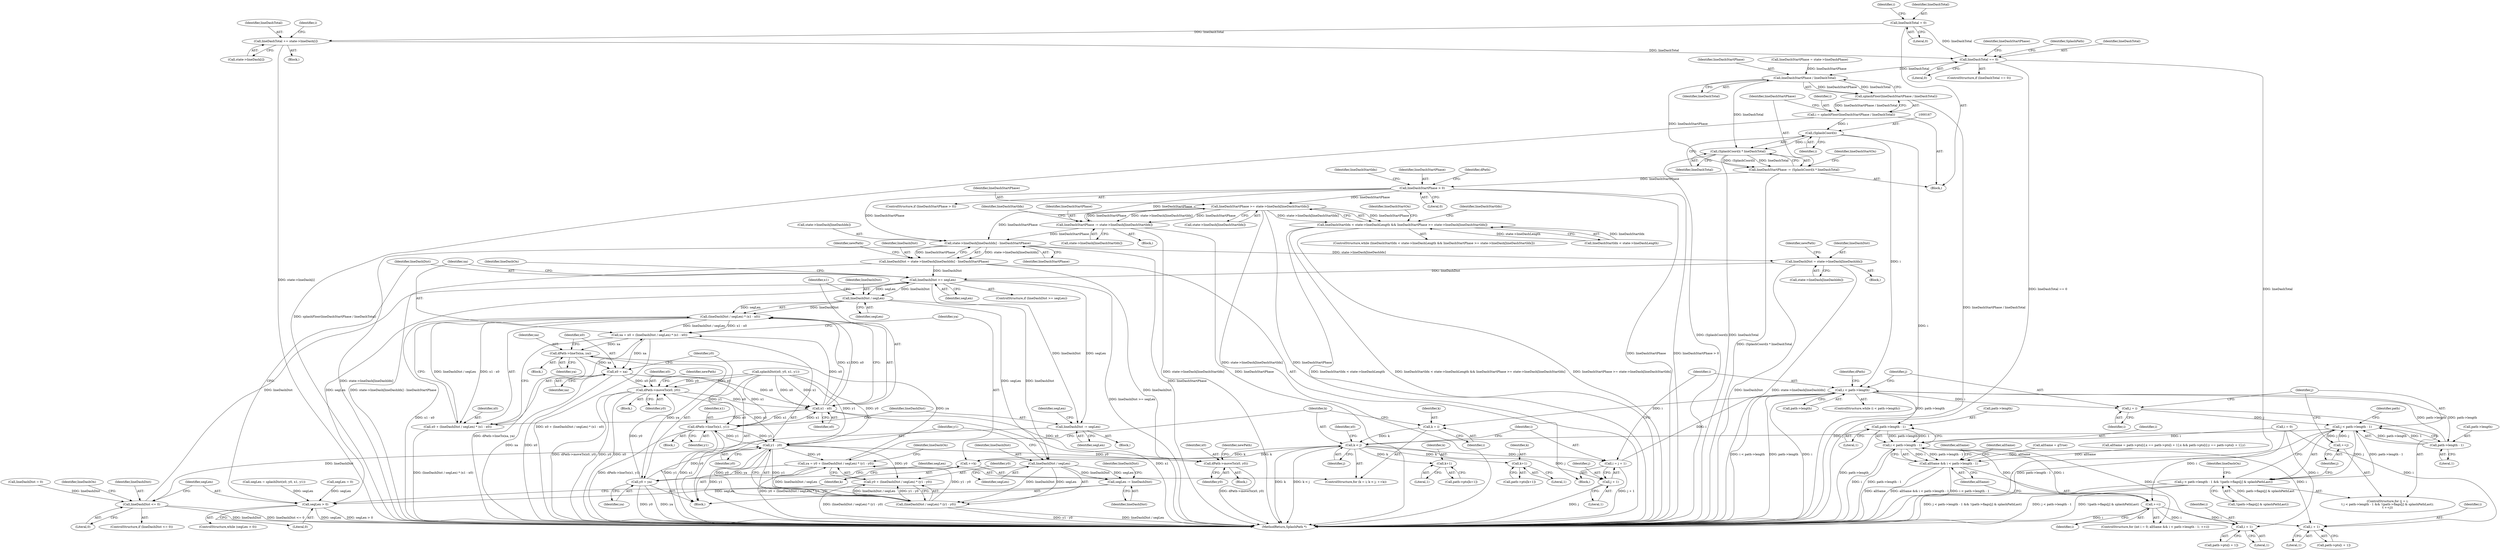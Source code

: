 digraph "0_poppler_8b6dc55e530b2f5ede6b9dfb64aafdd1d5836492@array" {
"1000137" [label="(Call,lineDashTotal += state->lineDash[i])"];
"1000122" [label="(Call,lineDashTotal = 0)"];
"1000145" [label="(Call,lineDashTotal == 0)"];
"1000160" [label="(Call,lineDashStartPhase / lineDashTotal)"];
"1000159" [label="(Call,splashFloor(lineDashStartPhase / lineDashTotal))"];
"1000157" [label="(Call,i = splashFloor(lineDashStartPhase / lineDashTotal))"];
"1000166" [label="(Call,(SplashCoord)i)"];
"1000165" [label="(Call,(SplashCoord)i * lineDashTotal)"];
"1000163" [label="(Call,lineDashStartPhase -= (SplashCoord)i * lineDashTotal)"];
"1000177" [label="(Call,lineDashStartPhase > 0)"];
"1000188" [label="(Call,lineDashStartPhase >= state->lineDash[lineDashStartIdx])"];
"1000182" [label="(Call,lineDashStartIdx < state->lineDashLength && lineDashStartPhase >= state->lineDash[lineDashStartIdx])"];
"1000200" [label="(Call,lineDashStartPhase -= state->lineDash[lineDashStartIdx])"];
"1000261" [label="(Call,state->lineDash[lineDashIdx] - lineDashStartPhase)"];
"1000259" [label="(Call,lineDashDist = state->lineDash[lineDashIdx] - lineDashStartPhase)"];
"1000334" [label="(Call,lineDashDist >= segLen)"];
"1000353" [label="(Call,lineDashDist -= segLen)"];
"1000411" [label="(Call,lineDashDist <= 0)"];
"1000366" [label="(Call,lineDashDist / segLen)"];
"1000365" [label="(Call,(lineDashDist / segLen) * (x1 - x0))"];
"1000361" [label="(Call,xa = x0 + (lineDashDist / segLen) * (x1 - x0))"];
"1000395" [label="(Call,dPath->lineTo(xa, ya))"];
"1000398" [label="(Call,x0 = xa)"];
"1000344" [label="(Call,dPath->moveTo(x0, y0))"];
"1000369" [label="(Call,x1 - x0)"];
"1000350" [label="(Call,dPath->lineTo(x1, y1))"];
"1000380" [label="(Call,y1 - y0)"];
"1000372" [label="(Call,ya = y0 + (lineDashDist / segLen) * (y1 - y0))"];
"1000401" [label="(Call,y0 = ya)"];
"1000374" [label="(Call,y0 + (lineDashDist / segLen) * (y1 - y0))"];
"1000376" [label="(Call,(lineDashDist / segLen) * (y1 - y0))"];
"1000389" [label="(Call,dPath->moveTo(x0, y0))"];
"1000363" [label="(Call,x0 + (lineDashDist / segLen) * (x1 - x0))"];
"1000377" [label="(Call,lineDashDist / segLen)"];
"1000404" [label="(Call,segLen -= lineDashDist)"];
"1000329" [label="(Call,segLen > 0)"];
"1000430" [label="(Call,lineDashDist = state->lineDash[lineDashIdx])"];
"1000225" [label="(Call,i < path->length)"];
"1000232" [label="(Call,j = i)"];
"1000236" [label="(Call,j < path->length - 1)"];
"1000235" [label="(Call,j < path->length - 1 && !(path->flags[j] & splashPathLast))"];
"1000251" [label="(Call,++j)"];
"1000275" [label="(Call,k < j)"];
"1000278" [label="(Call,++k)"];
"1000306" [label="(Call,k+1)"];
"1000317" [label="(Call,k+1)"];
"1000440" [label="(Call,i = j + 1)"];
"1000442" [label="(Call,j + 1)"];
"1000238" [label="(Call,path->length - 1)"];
"1000272" [label="(Call,k = i)"];
"1000465" [label="(Call,path->length - 1)"];
"1000463" [label="(Call,i < path->length - 1)"];
"1000461" [label="(Call,allSame && i < path->length - 1)"];
"1000470" [label="(Call,++i)"];
"1000489" [label="(Call,i + 1)"];
"1000506" [label="(Call,i + 1)"];
"1000224" [label="(ControlStructure,while (i < path->length))"];
"1000227" [label="(Call,path->length)"];
"1000465" [label="(Call,path->length - 1)"];
"1000400" [label="(Identifier,xa)"];
"1000124" [label="(Literal,0)"];
"1000177" [label="(Call,lineDashStartPhase > 0)"];
"1000438" [label="(Identifier,newPath)"];
"1000385" [label="(Block,)"];
"1000388" [label="(Block,)"];
"1000226" [label="(Identifier,i)"];
"1000275" [label="(Call,k < j)"];
"1000137" [label="(Call,lineDashTotal += state->lineDash[i])"];
"1000279" [label="(Identifier,k)"];
"1000443" [label="(Identifier,j)"];
"1000491" [label="(Literal,1)"];
"1000277" [label="(Identifier,j)"];
"1000507" [label="(Identifier,i)"];
"1000252" [label="(Identifier,j)"];
"1000367" [label="(Identifier,lineDashDist)"];
"1000463" [label="(Call,i < path->length - 1)"];
"1000416" [label="(Identifier,lineDashOn)"];
"1000406" [label="(Identifier,lineDashDist)"];
"1000458" [label="(Call,i = 0)"];
"1000166" [label="(Call,(SplashCoord)i)"];
"1000399" [label="(Identifier,x0)"];
"1000335" [label="(Identifier,lineDashDist)"];
"1000357" [label="(Identifier,segLen)"];
"1000272" [label="(Call,k = i)"];
"1000369" [label="(Call,x1 - x0)"];
"1000442" [label="(Call,j + 1)"];
"1000127" [label="(Identifier,i)"];
"1000183" [label="(Call,lineDashStartIdx < state->lineDashLength)"];
"1000364" [label="(Identifier,x0)"];
"1000201" [label="(Identifier,lineDashStartPhase)"];
"1000302" [label="(Call,path->pts[k+1])"];
"1000375" [label="(Identifier,y0)"];
"1000233" [label="(Identifier,j)"];
"1000135" [label="(Identifier,i)"];
"1000405" [label="(Identifier,segLen)"];
"1000432" [label="(Call,state->lineDash[lineDashIdx])"];
"1000139" [label="(Call,state->lineDash[i])"];
"1000260" [label="(Identifier,lineDashDist)"];
"1000473" [label="(Call,allSame = path->pts[i].x == path->pts[i + 1].x && path->pts[i].y == path->pts[i + 1].y)"];
"1000371" [label="(Identifier,x0)"];
"1000362" [label="(Identifier,xa)"];
"1000456" [label="(ControlStructure,for (int i = 0; allSame && i < path->length - 1; ++i))"];
"1000225" [label="(Call,i < path->length)"];
"1000308" [label="(Literal,1)"];
"1000188" [label="(Call,lineDashStartPhase >= state->lineDash[lineDashStartIdx])"];
"1000355" [label="(Identifier,segLen)"];
"1000470" [label="(Call,++i)"];
"1000506" [label="(Call,i + 1)"];
"1000179" [label="(Literal,0)"];
"1000404" [label="(Call,segLen -= lineDashDist)"];
"1000181" [label="(ControlStructure,while (lineDashStartIdx < state->lineDashLength && lineDashStartPhase >= state->lineDash[lineDashStartIdx]))"];
"1000339" [label="(Identifier,lineDashOn)"];
"1000165" [label="(Call,(SplashCoord)i * lineDashTotal)"];
"1000361" [label="(Call,xa = x0 + (lineDashDist / segLen) * (x1 - x0))"];
"1000330" [label="(Identifier,segLen)"];
"1000336" [label="(Identifier,segLen)"];
"1000366" [label="(Call,lineDashDist / segLen)"];
"1000329" [label="(Call,segLen > 0)"];
"1000168" [label="(Identifier,i)"];
"1000123" [label="(Identifier,lineDashTotal)"];
"1000152" [label="(Call,lineDashStartPhase = state->lineDashPhase)"];
"1000212" [label="(Identifier,lineDashStartIdx)"];
"1000333" [label="(ControlStructure,if (lineDashDist >= segLen))"];
"1000381" [label="(Identifier,y1)"];
"1000230" [label="(Block,)"];
"1000159" [label="(Call,splashFloor(lineDashStartPhase / lineDashTotal))"];
"1000261" [label="(Call,state->lineDash[lineDashIdx] - lineDashStartPhase)"];
"1000162" [label="(Identifier,lineDashTotal)"];
"1000485" [label="(Call,path->pts[i + 1])"];
"1000138" [label="(Identifier,lineDashTotal)"];
"1000157" [label="(Call,i = splashFloor(lineDashStartPhase / lineDashTotal))"];
"1000144" [label="(ControlStructure,if (lineDashTotal == 0))"];
"1000410" [label="(ControlStructure,if (lineDashDist <= 0))"];
"1000345" [label="(Identifier,x0)"];
"1000259" [label="(Call,lineDashDist = state->lineDash[lineDashIdx] - lineDashStartPhase)"];
"1000189" [label="(Identifier,lineDashStartPhase)"];
"1000376" [label="(Call,(lineDashDist / segLen) * (y1 - y0))"];
"1000382" [label="(Identifier,y0)"];
"1000384" [label="(Identifier,lineDashOn)"];
"1000235" [label="(Call,j < path->length - 1 && !(path->flags[j] & splashPathLast))"];
"1000323" [label="(Call,splashDist(x0, y0, x1, y1))"];
"1000352" [label="(Identifier,y1)"];
"1000306" [label="(Call,k+1)"];
"1000242" [label="(Literal,1)"];
"1000282" [label="(Identifier,x0)"];
"1000102" [label="(Block,)"];
"1000153" [label="(Identifier,lineDashStartPhase)"];
"1000350" [label="(Call,dPath->lineTo(x1, y1))"];
"1000412" [label="(Identifier,lineDashDist)"];
"1000232" [label="(Call,j = i)"];
"1000511" [label="(Identifier,allSame)"];
"1000396" [label="(Identifier,xa)"];
"1000334" [label="(Call,lineDashDist >= segLen)"];
"1000448" [label="(Identifier,dPath)"];
"1000393" [label="(Identifier,newPath)"];
"1000444" [label="(Literal,1)"];
"1000474" [label="(Identifier,allSame)"];
"1000151" [label="(Identifier,SplashPath)"];
"1000169" [label="(Identifier,lineDashTotal)"];
"1000379" [label="(Identifier,segLen)"];
"1000190" [label="(Call,state->lineDash[lineDashStartIdx])"];
"1000161" [label="(Identifier,lineDashStartPhase)"];
"1000267" [label="(Identifier,lineDashStartPhase)"];
"1000440" [label="(Call,i = j + 1)"];
"1000254" [label="(Identifier,lineDashOn)"];
"1000461" [label="(Call,allSame && i < path->length - 1)"];
"1000200" [label="(Call,lineDashStartPhase -= state->lineDash[lineDashStartIdx])"];
"1000184" [label="(Identifier,lineDashStartIdx)"];
"1000411" [label="(Call,lineDashDist <= 0)"];
"1000195" [label="(Block,)"];
"1000343" [label="(Block,)"];
"1000380" [label="(Call,y1 - y0)"];
"1000337" [label="(Block,)"];
"1000377" [label="(Call,lineDashDist / segLen)"];
"1000269" [label="(Identifier,newPath)"];
"1000441" [label="(Identifier,i)"];
"1000344" [label="(Call,dPath->moveTo(x0, y0))"];
"1000489" [label="(Call,i + 1)"];
"1000234" [label="(Identifier,i)"];
"1000197" [label="(Identifier,lineDashStartOn)"];
"1000374" [label="(Call,y0 + (lineDashDist / segLen) * (y1 - y0))"];
"1000363" [label="(Call,x0 + (lineDashDist / segLen) * (x1 - x0))"];
"1000318" [label="(Identifier,k)"];
"1000176" [label="(ControlStructure,if (lineDashStartPhase > 0))"];
"1000431" [label="(Identifier,lineDashDist)"];
"1000407" [label="(Call,lineDashDist = 0)"];
"1000146" [label="(Identifier,lineDashTotal)"];
"1000351" [label="(Identifier,x1)"];
"1000490" [label="(Identifier,i)"];
"1000158" [label="(Identifier,i)"];
"1000346" [label="(Identifier,y0)"];
"1000502" [label="(Call,path->pts[i + 1])"];
"1000271" [label="(ControlStructure,for (k = i; k < j; ++k))"];
"1000163" [label="(Call,lineDashStartPhase -= (SplashCoord)i * lineDashTotal)"];
"1000238" [label="(Call,path->length - 1)"];
"1000539" [label="(MethodReturn,SplashPath *)"];
"1000365" [label="(Call,(lineDashDist / segLen) * (x1 - x0))"];
"1000122" [label="(Call,lineDashTotal = 0)"];
"1000401" [label="(Call,y0 = ya)"];
"1000147" [label="(Literal,0)"];
"1000471" [label="(Identifier,i)"];
"1000276" [label="(Identifier,k)"];
"1000391" [label="(Identifier,y0)"];
"1000262" [label="(Call,state->lineDash[lineDashIdx])"];
"1000414" [label="(Block,)"];
"1000464" [label="(Identifier,i)"];
"1000378" [label="(Identifier,lineDashDist)"];
"1000239" [label="(Call,path->length)"];
"1000348" [label="(Identifier,newPath)"];
"1000321" [label="(Call,segLen = splashDist(x0, y0, x1, y1))"];
"1000372" [label="(Call,ya = y0 + (lineDashDist / segLen) * (y1 - y0))"];
"1000469" [label="(Literal,1)"];
"1000313" [label="(Call,path->pts[k+1])"];
"1000389" [label="(Call,dPath->moveTo(x0, y0))"];
"1000368" [label="(Identifier,segLen)"];
"1000390" [label="(Identifier,x0)"];
"1000247" [label="(Identifier,path)"];
"1000354" [label="(Identifier,lineDashDist)"];
"1000164" [label="(Identifier,lineDashStartPhase)"];
"1000182" [label="(Call,lineDashStartIdx < state->lineDashLength && lineDashStartPhase >= state->lineDash[lineDashStartIdx])"];
"1000251" [label="(Call,++j)"];
"1000508" [label="(Literal,1)"];
"1000453" [label="(Call,allSame = gTrue)"];
"1000145" [label="(Call,lineDashTotal == 0)"];
"1000171" [label="(Identifier,lineDashStartOn)"];
"1000408" [label="(Identifier,lineDashDist)"];
"1000395" [label="(Call,dPath->lineTo(xa, ya))"];
"1000178" [label="(Identifier,lineDashStartPhase)"];
"1000397" [label="(Identifier,ya)"];
"1000402" [label="(Identifier,y0)"];
"1000236" [label="(Call,j < path->length - 1)"];
"1000328" [label="(ControlStructure,while (segLen > 0))"];
"1000466" [label="(Call,path->length)"];
"1000370" [label="(Identifier,x1)"];
"1000413" [label="(Literal,0)"];
"1000273" [label="(Identifier,k)"];
"1000356" [label="(Call,segLen = 0)"];
"1000221" [label="(Identifier,dPath)"];
"1000231" [label="(ControlStructure,for (j = i;\n\t j < path->length - 1 && !(path->flags[j] & splashPathLast);\n\t ++j))"];
"1000373" [label="(Identifier,ya)"];
"1000237" [label="(Identifier,j)"];
"1000331" [label="(Literal,0)"];
"1000319" [label="(Literal,1)"];
"1000243" [label="(Call,!(path->flags[j] & splashPathLast))"];
"1000430" [label="(Call,lineDashDist = state->lineDash[lineDashIdx])"];
"1000340" [label="(Block,)"];
"1000398" [label="(Call,x0 = xa)"];
"1000360" [label="(Block,)"];
"1000317" [label="(Call,k+1)"];
"1000208" [label="(Identifier,lineDashStartIdx)"];
"1000278" [label="(Call,++k)"];
"1000160" [label="(Call,lineDashStartPhase / lineDashTotal)"];
"1000353" [label="(Call,lineDashDist -= segLen)"];
"1000307" [label="(Identifier,k)"];
"1000202" [label="(Call,state->lineDash[lineDashStartIdx])"];
"1000462" [label="(Identifier,allSame)"];
"1000403" [label="(Identifier,ya)"];
"1000274" [label="(Identifier,i)"];
"1000136" [label="(Block,)"];
"1000137" -> "1000136"  [label="AST: "];
"1000137" -> "1000139"  [label="CFG: "];
"1000138" -> "1000137"  [label="AST: "];
"1000139" -> "1000137"  [label="AST: "];
"1000135" -> "1000137"  [label="CFG: "];
"1000137" -> "1000539"  [label="DDG: state->lineDash[i]"];
"1000122" -> "1000137"  [label="DDG: lineDashTotal"];
"1000137" -> "1000145"  [label="DDG: lineDashTotal"];
"1000122" -> "1000102"  [label="AST: "];
"1000122" -> "1000124"  [label="CFG: "];
"1000123" -> "1000122"  [label="AST: "];
"1000124" -> "1000122"  [label="AST: "];
"1000127" -> "1000122"  [label="CFG: "];
"1000122" -> "1000145"  [label="DDG: lineDashTotal"];
"1000145" -> "1000144"  [label="AST: "];
"1000145" -> "1000147"  [label="CFG: "];
"1000146" -> "1000145"  [label="AST: "];
"1000147" -> "1000145"  [label="AST: "];
"1000151" -> "1000145"  [label="CFG: "];
"1000153" -> "1000145"  [label="CFG: "];
"1000145" -> "1000539"  [label="DDG: lineDashTotal == 0"];
"1000145" -> "1000539"  [label="DDG: lineDashTotal"];
"1000145" -> "1000160"  [label="DDG: lineDashTotal"];
"1000160" -> "1000159"  [label="AST: "];
"1000160" -> "1000162"  [label="CFG: "];
"1000161" -> "1000160"  [label="AST: "];
"1000162" -> "1000160"  [label="AST: "];
"1000159" -> "1000160"  [label="CFG: "];
"1000160" -> "1000159"  [label="DDG: lineDashStartPhase"];
"1000160" -> "1000159"  [label="DDG: lineDashTotal"];
"1000152" -> "1000160"  [label="DDG: lineDashStartPhase"];
"1000160" -> "1000163"  [label="DDG: lineDashStartPhase"];
"1000160" -> "1000165"  [label="DDG: lineDashTotal"];
"1000159" -> "1000157"  [label="AST: "];
"1000157" -> "1000159"  [label="CFG: "];
"1000159" -> "1000539"  [label="DDG: lineDashStartPhase / lineDashTotal"];
"1000159" -> "1000157"  [label="DDG: lineDashStartPhase / lineDashTotal"];
"1000157" -> "1000102"  [label="AST: "];
"1000158" -> "1000157"  [label="AST: "];
"1000164" -> "1000157"  [label="CFG: "];
"1000157" -> "1000539"  [label="DDG: splashFloor(lineDashStartPhase / lineDashTotal)"];
"1000157" -> "1000166"  [label="DDG: i"];
"1000166" -> "1000165"  [label="AST: "];
"1000166" -> "1000168"  [label="CFG: "];
"1000167" -> "1000166"  [label="AST: "];
"1000168" -> "1000166"  [label="AST: "];
"1000169" -> "1000166"  [label="CFG: "];
"1000166" -> "1000539"  [label="DDG: i"];
"1000166" -> "1000165"  [label="DDG: i"];
"1000166" -> "1000225"  [label="DDG: i"];
"1000165" -> "1000163"  [label="AST: "];
"1000165" -> "1000169"  [label="CFG: "];
"1000169" -> "1000165"  [label="AST: "];
"1000163" -> "1000165"  [label="CFG: "];
"1000165" -> "1000539"  [label="DDG: lineDashTotal"];
"1000165" -> "1000539"  [label="DDG: (SplashCoord)i"];
"1000165" -> "1000163"  [label="DDG: (SplashCoord)i"];
"1000165" -> "1000163"  [label="DDG: lineDashTotal"];
"1000163" -> "1000102"  [label="AST: "];
"1000164" -> "1000163"  [label="AST: "];
"1000171" -> "1000163"  [label="CFG: "];
"1000163" -> "1000539"  [label="DDG: (SplashCoord)i * lineDashTotal"];
"1000163" -> "1000177"  [label="DDG: lineDashStartPhase"];
"1000177" -> "1000176"  [label="AST: "];
"1000177" -> "1000179"  [label="CFG: "];
"1000178" -> "1000177"  [label="AST: "];
"1000179" -> "1000177"  [label="AST: "];
"1000184" -> "1000177"  [label="CFG: "];
"1000221" -> "1000177"  [label="CFG: "];
"1000177" -> "1000539"  [label="DDG: lineDashStartPhase"];
"1000177" -> "1000539"  [label="DDG: lineDashStartPhase > 0"];
"1000177" -> "1000188"  [label="DDG: lineDashStartPhase"];
"1000177" -> "1000200"  [label="DDG: lineDashStartPhase"];
"1000177" -> "1000261"  [label="DDG: lineDashStartPhase"];
"1000188" -> "1000182"  [label="AST: "];
"1000188" -> "1000190"  [label="CFG: "];
"1000189" -> "1000188"  [label="AST: "];
"1000190" -> "1000188"  [label="AST: "];
"1000182" -> "1000188"  [label="CFG: "];
"1000188" -> "1000539"  [label="DDG: state->lineDash[lineDashStartIdx]"];
"1000188" -> "1000539"  [label="DDG: lineDashStartPhase"];
"1000188" -> "1000182"  [label="DDG: lineDashStartPhase"];
"1000188" -> "1000182"  [label="DDG: state->lineDash[lineDashStartIdx]"];
"1000200" -> "1000188"  [label="DDG: lineDashStartPhase"];
"1000188" -> "1000200"  [label="DDG: state->lineDash[lineDashStartIdx]"];
"1000188" -> "1000200"  [label="DDG: lineDashStartPhase"];
"1000188" -> "1000261"  [label="DDG: lineDashStartPhase"];
"1000182" -> "1000181"  [label="AST: "];
"1000182" -> "1000183"  [label="CFG: "];
"1000183" -> "1000182"  [label="AST: "];
"1000197" -> "1000182"  [label="CFG: "];
"1000212" -> "1000182"  [label="CFG: "];
"1000182" -> "1000539"  [label="DDG: lineDashStartIdx < state->lineDashLength && lineDashStartPhase >= state->lineDash[lineDashStartIdx]"];
"1000182" -> "1000539"  [label="DDG: lineDashStartPhase >= state->lineDash[lineDashStartIdx]"];
"1000182" -> "1000539"  [label="DDG: lineDashStartIdx < state->lineDashLength"];
"1000183" -> "1000182"  [label="DDG: lineDashStartIdx"];
"1000183" -> "1000182"  [label="DDG: state->lineDashLength"];
"1000200" -> "1000195"  [label="AST: "];
"1000200" -> "1000202"  [label="CFG: "];
"1000201" -> "1000200"  [label="AST: "];
"1000202" -> "1000200"  [label="AST: "];
"1000208" -> "1000200"  [label="CFG: "];
"1000200" -> "1000539"  [label="DDG: lineDashStartPhase"];
"1000200" -> "1000539"  [label="DDG: state->lineDash[lineDashStartIdx]"];
"1000200" -> "1000261"  [label="DDG: lineDashStartPhase"];
"1000261" -> "1000259"  [label="AST: "];
"1000261" -> "1000267"  [label="CFG: "];
"1000262" -> "1000261"  [label="AST: "];
"1000267" -> "1000261"  [label="AST: "];
"1000259" -> "1000261"  [label="CFG: "];
"1000261" -> "1000539"  [label="DDG: lineDashStartPhase"];
"1000261" -> "1000539"  [label="DDG: state->lineDash[lineDashIdx]"];
"1000261" -> "1000259"  [label="DDG: state->lineDash[lineDashIdx]"];
"1000261" -> "1000259"  [label="DDG: lineDashStartPhase"];
"1000261" -> "1000430"  [label="DDG: state->lineDash[lineDashIdx]"];
"1000259" -> "1000230"  [label="AST: "];
"1000260" -> "1000259"  [label="AST: "];
"1000269" -> "1000259"  [label="CFG: "];
"1000259" -> "1000539"  [label="DDG: lineDashDist"];
"1000259" -> "1000539"  [label="DDG: state->lineDash[lineDashIdx] - lineDashStartPhase"];
"1000259" -> "1000334"  [label="DDG: lineDashDist"];
"1000334" -> "1000333"  [label="AST: "];
"1000334" -> "1000336"  [label="CFG: "];
"1000335" -> "1000334"  [label="AST: "];
"1000336" -> "1000334"  [label="AST: "];
"1000339" -> "1000334"  [label="CFG: "];
"1000362" -> "1000334"  [label="CFG: "];
"1000334" -> "1000539"  [label="DDG: lineDashDist >= segLen"];
"1000411" -> "1000334"  [label="DDG: lineDashDist"];
"1000430" -> "1000334"  [label="DDG: lineDashDist"];
"1000329" -> "1000334"  [label="DDG: segLen"];
"1000334" -> "1000353"  [label="DDG: segLen"];
"1000334" -> "1000353"  [label="DDG: lineDashDist"];
"1000334" -> "1000366"  [label="DDG: lineDashDist"];
"1000334" -> "1000366"  [label="DDG: segLen"];
"1000353" -> "1000337"  [label="AST: "];
"1000353" -> "1000355"  [label="CFG: "];
"1000354" -> "1000353"  [label="AST: "];
"1000355" -> "1000353"  [label="AST: "];
"1000357" -> "1000353"  [label="CFG: "];
"1000353" -> "1000411"  [label="DDG: lineDashDist"];
"1000411" -> "1000410"  [label="AST: "];
"1000411" -> "1000413"  [label="CFG: "];
"1000412" -> "1000411"  [label="AST: "];
"1000413" -> "1000411"  [label="AST: "];
"1000330" -> "1000411"  [label="CFG: "];
"1000416" -> "1000411"  [label="CFG: "];
"1000411" -> "1000539"  [label="DDG: lineDashDist <= 0"];
"1000411" -> "1000539"  [label="DDG: lineDashDist"];
"1000407" -> "1000411"  [label="DDG: lineDashDist"];
"1000366" -> "1000365"  [label="AST: "];
"1000366" -> "1000368"  [label="CFG: "];
"1000367" -> "1000366"  [label="AST: "];
"1000368" -> "1000366"  [label="AST: "];
"1000370" -> "1000366"  [label="CFG: "];
"1000366" -> "1000365"  [label="DDG: lineDashDist"];
"1000366" -> "1000365"  [label="DDG: segLen"];
"1000366" -> "1000377"  [label="DDG: lineDashDist"];
"1000366" -> "1000377"  [label="DDG: segLen"];
"1000365" -> "1000363"  [label="AST: "];
"1000365" -> "1000369"  [label="CFG: "];
"1000369" -> "1000365"  [label="AST: "];
"1000363" -> "1000365"  [label="CFG: "];
"1000365" -> "1000539"  [label="DDG: x1 - x0"];
"1000365" -> "1000361"  [label="DDG: lineDashDist / segLen"];
"1000365" -> "1000361"  [label="DDG: x1 - x0"];
"1000365" -> "1000363"  [label="DDG: lineDashDist / segLen"];
"1000365" -> "1000363"  [label="DDG: x1 - x0"];
"1000369" -> "1000365"  [label="DDG: x1"];
"1000369" -> "1000365"  [label="DDG: x0"];
"1000361" -> "1000360"  [label="AST: "];
"1000361" -> "1000363"  [label="CFG: "];
"1000362" -> "1000361"  [label="AST: "];
"1000363" -> "1000361"  [label="AST: "];
"1000373" -> "1000361"  [label="CFG: "];
"1000361" -> "1000539"  [label="DDG: x0 + (lineDashDist / segLen) * (x1 - x0)"];
"1000369" -> "1000361"  [label="DDG: x0"];
"1000361" -> "1000395"  [label="DDG: xa"];
"1000361" -> "1000398"  [label="DDG: xa"];
"1000395" -> "1000385"  [label="AST: "];
"1000395" -> "1000397"  [label="CFG: "];
"1000396" -> "1000395"  [label="AST: "];
"1000397" -> "1000395"  [label="AST: "];
"1000399" -> "1000395"  [label="CFG: "];
"1000395" -> "1000539"  [label="DDG: dPath->lineTo(xa, ya)"];
"1000372" -> "1000395"  [label="DDG: ya"];
"1000395" -> "1000398"  [label="DDG: xa"];
"1000395" -> "1000401"  [label="DDG: ya"];
"1000398" -> "1000360"  [label="AST: "];
"1000398" -> "1000400"  [label="CFG: "];
"1000399" -> "1000398"  [label="AST: "];
"1000400" -> "1000398"  [label="AST: "];
"1000402" -> "1000398"  [label="CFG: "];
"1000398" -> "1000539"  [label="DDG: xa"];
"1000398" -> "1000539"  [label="DDG: x0"];
"1000398" -> "1000344"  [label="DDG: x0"];
"1000398" -> "1000369"  [label="DDG: x0"];
"1000344" -> "1000343"  [label="AST: "];
"1000344" -> "1000346"  [label="CFG: "];
"1000345" -> "1000344"  [label="AST: "];
"1000346" -> "1000344"  [label="AST: "];
"1000348" -> "1000344"  [label="CFG: "];
"1000344" -> "1000539"  [label="DDG: dPath->moveTo(x0, y0)"];
"1000344" -> "1000539"  [label="DDG: y0"];
"1000344" -> "1000539"  [label="DDG: x0"];
"1000323" -> "1000344"  [label="DDG: x0"];
"1000323" -> "1000344"  [label="DDG: y0"];
"1000401" -> "1000344"  [label="DDG: y0"];
"1000344" -> "1000369"  [label="DDG: x0"];
"1000344" -> "1000380"  [label="DDG: y0"];
"1000369" -> "1000371"  [label="CFG: "];
"1000370" -> "1000369"  [label="AST: "];
"1000371" -> "1000369"  [label="AST: "];
"1000369" -> "1000539"  [label="DDG: x1"];
"1000369" -> "1000350"  [label="DDG: x1"];
"1000369" -> "1000363"  [label="DDG: x0"];
"1000323" -> "1000369"  [label="DDG: x1"];
"1000323" -> "1000369"  [label="DDG: x0"];
"1000350" -> "1000369"  [label="DDG: x1"];
"1000369" -> "1000389"  [label="DDG: x0"];
"1000350" -> "1000340"  [label="AST: "];
"1000350" -> "1000352"  [label="CFG: "];
"1000351" -> "1000350"  [label="AST: "];
"1000352" -> "1000350"  [label="AST: "];
"1000354" -> "1000350"  [label="CFG: "];
"1000350" -> "1000539"  [label="DDG: x1"];
"1000350" -> "1000539"  [label="DDG: dPath->lineTo(x1, y1)"];
"1000350" -> "1000539"  [label="DDG: y1"];
"1000323" -> "1000350"  [label="DDG: x1"];
"1000323" -> "1000350"  [label="DDG: y1"];
"1000380" -> "1000350"  [label="DDG: y1"];
"1000350" -> "1000380"  [label="DDG: y1"];
"1000380" -> "1000376"  [label="AST: "];
"1000380" -> "1000382"  [label="CFG: "];
"1000381" -> "1000380"  [label="AST: "];
"1000382" -> "1000380"  [label="AST: "];
"1000376" -> "1000380"  [label="CFG: "];
"1000380" -> "1000539"  [label="DDG: y1"];
"1000380" -> "1000372"  [label="DDG: y0"];
"1000380" -> "1000374"  [label="DDG: y0"];
"1000380" -> "1000376"  [label="DDG: y1"];
"1000380" -> "1000376"  [label="DDG: y0"];
"1000323" -> "1000380"  [label="DDG: y1"];
"1000323" -> "1000380"  [label="DDG: y0"];
"1000401" -> "1000380"  [label="DDG: y0"];
"1000380" -> "1000389"  [label="DDG: y0"];
"1000372" -> "1000360"  [label="AST: "];
"1000372" -> "1000374"  [label="CFG: "];
"1000373" -> "1000372"  [label="AST: "];
"1000374" -> "1000372"  [label="AST: "];
"1000384" -> "1000372"  [label="CFG: "];
"1000372" -> "1000539"  [label="DDG: y0 + (lineDashDist / segLen) * (y1 - y0)"];
"1000376" -> "1000372"  [label="DDG: lineDashDist / segLen"];
"1000376" -> "1000372"  [label="DDG: y1 - y0"];
"1000372" -> "1000401"  [label="DDG: ya"];
"1000401" -> "1000360"  [label="AST: "];
"1000401" -> "1000403"  [label="CFG: "];
"1000402" -> "1000401"  [label="AST: "];
"1000403" -> "1000401"  [label="AST: "];
"1000405" -> "1000401"  [label="CFG: "];
"1000401" -> "1000539"  [label="DDG: y0"];
"1000401" -> "1000539"  [label="DDG: ya"];
"1000374" -> "1000376"  [label="CFG: "];
"1000375" -> "1000374"  [label="AST: "];
"1000376" -> "1000374"  [label="AST: "];
"1000374" -> "1000539"  [label="DDG: (lineDashDist / segLen) * (y1 - y0)"];
"1000376" -> "1000374"  [label="DDG: lineDashDist / segLen"];
"1000376" -> "1000374"  [label="DDG: y1 - y0"];
"1000377" -> "1000376"  [label="AST: "];
"1000376" -> "1000539"  [label="DDG: lineDashDist / segLen"];
"1000376" -> "1000539"  [label="DDG: y1 - y0"];
"1000377" -> "1000376"  [label="DDG: lineDashDist"];
"1000377" -> "1000376"  [label="DDG: segLen"];
"1000389" -> "1000388"  [label="AST: "];
"1000389" -> "1000391"  [label="CFG: "];
"1000390" -> "1000389"  [label="AST: "];
"1000391" -> "1000389"  [label="AST: "];
"1000393" -> "1000389"  [label="CFG: "];
"1000389" -> "1000539"  [label="DDG: dPath->moveTo(x0, y0)"];
"1000364" -> "1000363"  [label="AST: "];
"1000363" -> "1000539"  [label="DDG: (lineDashDist / segLen) * (x1 - x0)"];
"1000377" -> "1000379"  [label="CFG: "];
"1000378" -> "1000377"  [label="AST: "];
"1000379" -> "1000377"  [label="AST: "];
"1000381" -> "1000377"  [label="CFG: "];
"1000377" -> "1000404"  [label="DDG: lineDashDist"];
"1000377" -> "1000404"  [label="DDG: segLen"];
"1000404" -> "1000360"  [label="AST: "];
"1000404" -> "1000406"  [label="CFG: "];
"1000405" -> "1000404"  [label="AST: "];
"1000406" -> "1000404"  [label="AST: "];
"1000408" -> "1000404"  [label="CFG: "];
"1000404" -> "1000329"  [label="DDG: segLen"];
"1000329" -> "1000328"  [label="AST: "];
"1000329" -> "1000331"  [label="CFG: "];
"1000330" -> "1000329"  [label="AST: "];
"1000331" -> "1000329"  [label="AST: "];
"1000335" -> "1000329"  [label="CFG: "];
"1000279" -> "1000329"  [label="CFG: "];
"1000329" -> "1000539"  [label="DDG: segLen > 0"];
"1000329" -> "1000539"  [label="DDG: segLen"];
"1000356" -> "1000329"  [label="DDG: segLen"];
"1000321" -> "1000329"  [label="DDG: segLen"];
"1000430" -> "1000414"  [label="AST: "];
"1000430" -> "1000432"  [label="CFG: "];
"1000431" -> "1000430"  [label="AST: "];
"1000432" -> "1000430"  [label="AST: "];
"1000438" -> "1000430"  [label="CFG: "];
"1000430" -> "1000539"  [label="DDG: state->lineDash[lineDashIdx]"];
"1000430" -> "1000539"  [label="DDG: lineDashDist"];
"1000225" -> "1000224"  [label="AST: "];
"1000225" -> "1000227"  [label="CFG: "];
"1000226" -> "1000225"  [label="AST: "];
"1000227" -> "1000225"  [label="AST: "];
"1000233" -> "1000225"  [label="CFG: "];
"1000448" -> "1000225"  [label="CFG: "];
"1000225" -> "1000539"  [label="DDG: i < path->length"];
"1000225" -> "1000539"  [label="DDG: path->length"];
"1000225" -> "1000539"  [label="DDG: i"];
"1000440" -> "1000225"  [label="DDG: i"];
"1000238" -> "1000225"  [label="DDG: path->length"];
"1000225" -> "1000232"  [label="DDG: i"];
"1000225" -> "1000238"  [label="DDG: path->length"];
"1000225" -> "1000272"  [label="DDG: i"];
"1000225" -> "1000465"  [label="DDG: path->length"];
"1000232" -> "1000231"  [label="AST: "];
"1000232" -> "1000234"  [label="CFG: "];
"1000233" -> "1000232"  [label="AST: "];
"1000234" -> "1000232"  [label="AST: "];
"1000237" -> "1000232"  [label="CFG: "];
"1000232" -> "1000236"  [label="DDG: j"];
"1000236" -> "1000235"  [label="AST: "];
"1000236" -> "1000238"  [label="CFG: "];
"1000237" -> "1000236"  [label="AST: "];
"1000238" -> "1000236"  [label="AST: "];
"1000247" -> "1000236"  [label="CFG: "];
"1000235" -> "1000236"  [label="CFG: "];
"1000236" -> "1000539"  [label="DDG: path->length - 1"];
"1000236" -> "1000235"  [label="DDG: j"];
"1000236" -> "1000235"  [label="DDG: path->length - 1"];
"1000251" -> "1000236"  [label="DDG: j"];
"1000238" -> "1000236"  [label="DDG: path->length"];
"1000238" -> "1000236"  [label="DDG: 1"];
"1000236" -> "1000251"  [label="DDG: j"];
"1000236" -> "1000275"  [label="DDG: j"];
"1000235" -> "1000231"  [label="AST: "];
"1000235" -> "1000243"  [label="CFG: "];
"1000243" -> "1000235"  [label="AST: "];
"1000252" -> "1000235"  [label="CFG: "];
"1000254" -> "1000235"  [label="CFG: "];
"1000235" -> "1000539"  [label="DDG: j < path->length - 1"];
"1000235" -> "1000539"  [label="DDG: j < path->length - 1 && !(path->flags[j] & splashPathLast)"];
"1000235" -> "1000539"  [label="DDG: !(path->flags[j] & splashPathLast)"];
"1000243" -> "1000235"  [label="DDG: path->flags[j] & splashPathLast"];
"1000251" -> "1000231"  [label="AST: "];
"1000251" -> "1000252"  [label="CFG: "];
"1000252" -> "1000251"  [label="AST: "];
"1000237" -> "1000251"  [label="CFG: "];
"1000275" -> "1000271"  [label="AST: "];
"1000275" -> "1000277"  [label="CFG: "];
"1000276" -> "1000275"  [label="AST: "];
"1000277" -> "1000275"  [label="AST: "];
"1000282" -> "1000275"  [label="CFG: "];
"1000441" -> "1000275"  [label="CFG: "];
"1000275" -> "1000539"  [label="DDG: k < j"];
"1000275" -> "1000539"  [label="DDG: k"];
"1000272" -> "1000275"  [label="DDG: k"];
"1000278" -> "1000275"  [label="DDG: k"];
"1000275" -> "1000278"  [label="DDG: k"];
"1000275" -> "1000306"  [label="DDG: k"];
"1000275" -> "1000317"  [label="DDG: k"];
"1000275" -> "1000440"  [label="DDG: j"];
"1000275" -> "1000442"  [label="DDG: j"];
"1000278" -> "1000271"  [label="AST: "];
"1000278" -> "1000279"  [label="CFG: "];
"1000279" -> "1000278"  [label="AST: "];
"1000276" -> "1000278"  [label="CFG: "];
"1000306" -> "1000302"  [label="AST: "];
"1000306" -> "1000308"  [label="CFG: "];
"1000307" -> "1000306"  [label="AST: "];
"1000308" -> "1000306"  [label="AST: "];
"1000302" -> "1000306"  [label="CFG: "];
"1000317" -> "1000313"  [label="AST: "];
"1000317" -> "1000319"  [label="CFG: "];
"1000318" -> "1000317"  [label="AST: "];
"1000319" -> "1000317"  [label="AST: "];
"1000313" -> "1000317"  [label="CFG: "];
"1000440" -> "1000230"  [label="AST: "];
"1000440" -> "1000442"  [label="CFG: "];
"1000441" -> "1000440"  [label="AST: "];
"1000442" -> "1000440"  [label="AST: "];
"1000226" -> "1000440"  [label="CFG: "];
"1000440" -> "1000539"  [label="DDG: j + 1"];
"1000442" -> "1000444"  [label="CFG: "];
"1000443" -> "1000442"  [label="AST: "];
"1000444" -> "1000442"  [label="AST: "];
"1000442" -> "1000539"  [label="DDG: j"];
"1000238" -> "1000242"  [label="CFG: "];
"1000239" -> "1000238"  [label="AST: "];
"1000242" -> "1000238"  [label="AST: "];
"1000272" -> "1000271"  [label="AST: "];
"1000272" -> "1000274"  [label="CFG: "];
"1000273" -> "1000272"  [label="AST: "];
"1000274" -> "1000272"  [label="AST: "];
"1000276" -> "1000272"  [label="CFG: "];
"1000465" -> "1000463"  [label="AST: "];
"1000465" -> "1000469"  [label="CFG: "];
"1000466" -> "1000465"  [label="AST: "];
"1000469" -> "1000465"  [label="AST: "];
"1000463" -> "1000465"  [label="CFG: "];
"1000465" -> "1000539"  [label="DDG: path->length"];
"1000465" -> "1000463"  [label="DDG: path->length"];
"1000465" -> "1000463"  [label="DDG: 1"];
"1000463" -> "1000461"  [label="AST: "];
"1000464" -> "1000463"  [label="AST: "];
"1000461" -> "1000463"  [label="CFG: "];
"1000463" -> "1000539"  [label="DDG: path->length - 1"];
"1000463" -> "1000539"  [label="DDG: i"];
"1000463" -> "1000461"  [label="DDG: i"];
"1000463" -> "1000461"  [label="DDG: path->length - 1"];
"1000458" -> "1000463"  [label="DDG: i"];
"1000470" -> "1000463"  [label="DDG: i"];
"1000463" -> "1000470"  [label="DDG: i"];
"1000463" -> "1000489"  [label="DDG: i"];
"1000463" -> "1000506"  [label="DDG: i"];
"1000461" -> "1000456"  [label="AST: "];
"1000461" -> "1000462"  [label="CFG: "];
"1000462" -> "1000461"  [label="AST: "];
"1000474" -> "1000461"  [label="CFG: "];
"1000511" -> "1000461"  [label="CFG: "];
"1000461" -> "1000539"  [label="DDG: allSame && i < path->length - 1"];
"1000461" -> "1000539"  [label="DDG: i < path->length - 1"];
"1000461" -> "1000539"  [label="DDG: allSame"];
"1000473" -> "1000461"  [label="DDG: allSame"];
"1000453" -> "1000461"  [label="DDG: allSame"];
"1000470" -> "1000456"  [label="AST: "];
"1000470" -> "1000471"  [label="CFG: "];
"1000471" -> "1000470"  [label="AST: "];
"1000462" -> "1000470"  [label="CFG: "];
"1000470" -> "1000539"  [label="DDG: i"];
"1000458" -> "1000470"  [label="DDG: i"];
"1000470" -> "1000489"  [label="DDG: i"];
"1000470" -> "1000506"  [label="DDG: i"];
"1000489" -> "1000485"  [label="AST: "];
"1000489" -> "1000491"  [label="CFG: "];
"1000490" -> "1000489"  [label="AST: "];
"1000491" -> "1000489"  [label="AST: "];
"1000485" -> "1000489"  [label="CFG: "];
"1000458" -> "1000489"  [label="DDG: i"];
"1000506" -> "1000502"  [label="AST: "];
"1000506" -> "1000508"  [label="CFG: "];
"1000507" -> "1000506"  [label="AST: "];
"1000508" -> "1000506"  [label="AST: "];
"1000502" -> "1000506"  [label="CFG: "];
"1000458" -> "1000506"  [label="DDG: i"];
}

